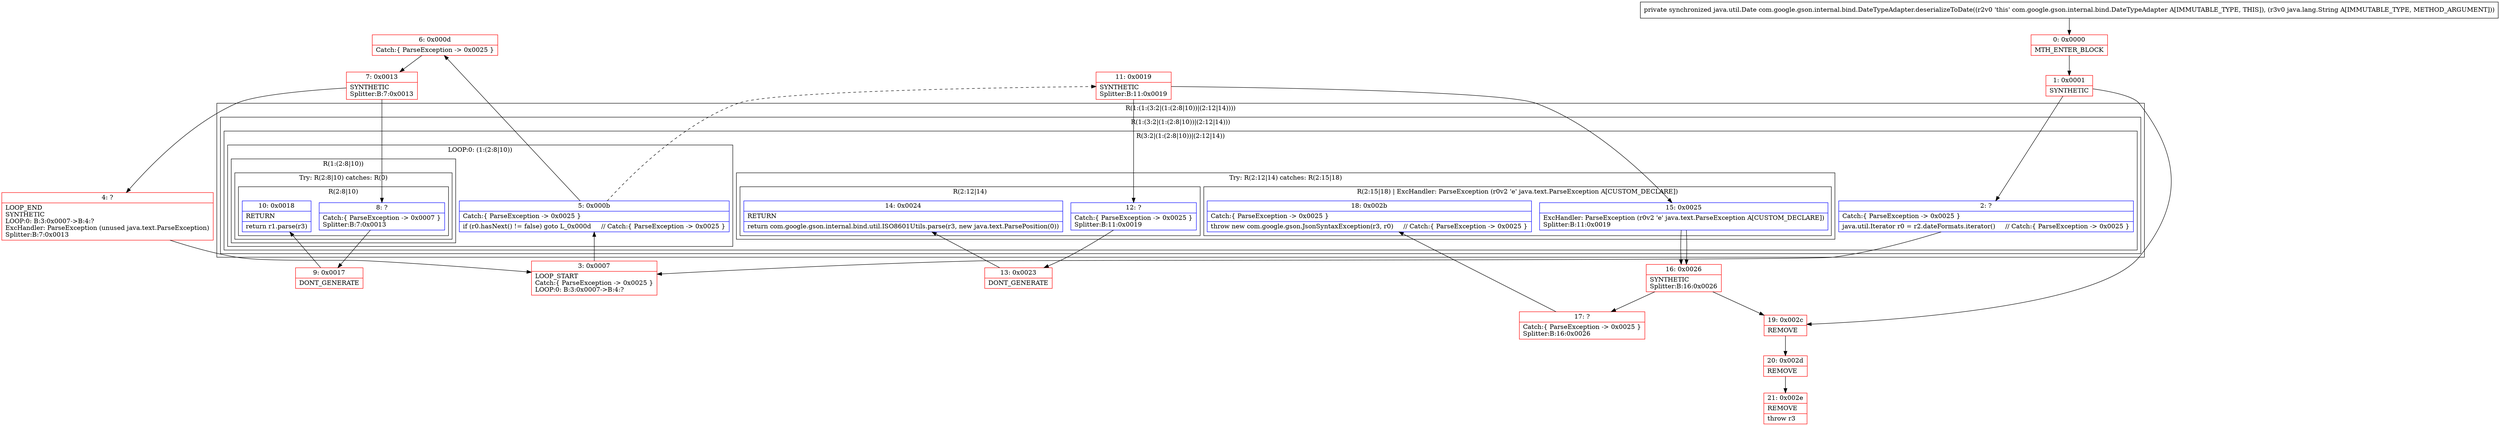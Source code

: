 digraph "CFG forcom.google.gson.internal.bind.DateTypeAdapter.deserializeToDate(Ljava\/lang\/String;)Ljava\/util\/Date;" {
subgraph cluster_Region_2001654981 {
label = "R(1:(1:(3:2|(1:(2:8|10))|(2:12|14))))";
node [shape=record,color=blue];
subgraph cluster_Region_1242776838 {
label = "R(1:(3:2|(1:(2:8|10))|(2:12|14)))";
node [shape=record,color=blue];
subgraph cluster_Region_1141554421 {
label = "R(3:2|(1:(2:8|10))|(2:12|14))";
node [shape=record,color=blue];
Node_2 [shape=record,label="{2\:\ ?|Catch:\{ ParseException \-\> 0x0025 \}\l|java.util.Iterator r0 = r2.dateFormats.iterator()     \/\/ Catch:\{ ParseException \-\> 0x0025 \}\l}"];
subgraph cluster_LoopRegion_1539590287 {
label = "LOOP:0: (1:(2:8|10))";
node [shape=record,color=blue];
Node_5 [shape=record,label="{5\:\ 0x000b|Catch:\{ ParseException \-\> 0x0025 \}\l|if (r0.hasNext() != false) goto L_0x000d     \/\/ Catch:\{ ParseException \-\> 0x0025 \}\l}"];
subgraph cluster_Region_1521309646 {
label = "R(1:(2:8|10))";
node [shape=record,color=blue];
subgraph cluster_TryCatchRegion_172360424 {
label = "Try: R(2:8|10) catches: R(0)";
node [shape=record,color=blue];
subgraph cluster_Region_456849985 {
label = "R(2:8|10)";
node [shape=record,color=blue];
Node_8 [shape=record,label="{8\:\ ?|Catch:\{ ParseException \-\> 0x0007 \}\lSplitter:B:7:0x0013\l}"];
Node_10 [shape=record,label="{10\:\ 0x0018|RETURN\l|return r1.parse(r3)\l}"];
}
subgraph cluster_Region_1656969625 {
label = "R(0) | ExcHandler: ParseException (unused java.text.ParseException)\l";
node [shape=record,color=blue];
}
}
}
}
subgraph cluster_TryCatchRegion_1382052136 {
label = "Try: R(2:12|14) catches: R(2:15|18)";
node [shape=record,color=blue];
subgraph cluster_Region_1745578190 {
label = "R(2:12|14)";
node [shape=record,color=blue];
Node_12 [shape=record,label="{12\:\ ?|Catch:\{ ParseException \-\> 0x0025 \}\lSplitter:B:11:0x0019\l}"];
Node_14 [shape=record,label="{14\:\ 0x0024|RETURN\l|return com.google.gson.internal.bind.util.ISO8601Utils.parse(r3, new java.text.ParsePosition(0))\l}"];
}
subgraph cluster_Region_615481212 {
label = "R(2:15|18) | ExcHandler: ParseException (r0v2 'e' java.text.ParseException A[CUSTOM_DECLARE])\l";
node [shape=record,color=blue];
Node_15 [shape=record,label="{15\:\ 0x0025|ExcHandler: ParseException (r0v2 'e' java.text.ParseException A[CUSTOM_DECLARE])\lSplitter:B:11:0x0019\l}"];
Node_18 [shape=record,label="{18\:\ 0x002b|Catch:\{ ParseException \-\> 0x0025 \}\l|throw new com.google.gson.JsonSyntaxException(r3, r0)     \/\/ Catch:\{ ParseException \-\> 0x0025 \}\l}"];
}
}
}
}
}
subgraph cluster_Region_1656969625 {
label = "R(0) | ExcHandler: ParseException (unused java.text.ParseException)\l";
node [shape=record,color=blue];
}
subgraph cluster_Region_615481212 {
label = "R(2:15|18) | ExcHandler: ParseException (r0v2 'e' java.text.ParseException A[CUSTOM_DECLARE])\l";
node [shape=record,color=blue];
Node_15 [shape=record,label="{15\:\ 0x0025|ExcHandler: ParseException (r0v2 'e' java.text.ParseException A[CUSTOM_DECLARE])\lSplitter:B:11:0x0019\l}"];
Node_18 [shape=record,label="{18\:\ 0x002b|Catch:\{ ParseException \-\> 0x0025 \}\l|throw new com.google.gson.JsonSyntaxException(r3, r0)     \/\/ Catch:\{ ParseException \-\> 0x0025 \}\l}"];
}
Node_0 [shape=record,color=red,label="{0\:\ 0x0000|MTH_ENTER_BLOCK\l}"];
Node_1 [shape=record,color=red,label="{1\:\ 0x0001|SYNTHETIC\l}"];
Node_3 [shape=record,color=red,label="{3\:\ 0x0007|LOOP_START\lCatch:\{ ParseException \-\> 0x0025 \}\lLOOP:0: B:3:0x0007\-\>B:4:?\l}"];
Node_4 [shape=record,color=red,label="{4\:\ ?|LOOP_END\lSYNTHETIC\lLOOP:0: B:3:0x0007\-\>B:4:?\lExcHandler: ParseException (unused java.text.ParseException)\lSplitter:B:7:0x0013\l}"];
Node_6 [shape=record,color=red,label="{6\:\ 0x000d|Catch:\{ ParseException \-\> 0x0025 \}\l}"];
Node_7 [shape=record,color=red,label="{7\:\ 0x0013|SYNTHETIC\lSplitter:B:7:0x0013\l}"];
Node_9 [shape=record,color=red,label="{9\:\ 0x0017|DONT_GENERATE\l}"];
Node_11 [shape=record,color=red,label="{11\:\ 0x0019|SYNTHETIC\lSplitter:B:11:0x0019\l}"];
Node_13 [shape=record,color=red,label="{13\:\ 0x0023|DONT_GENERATE\l}"];
Node_16 [shape=record,color=red,label="{16\:\ 0x0026|SYNTHETIC\lSplitter:B:16:0x0026\l}"];
Node_17 [shape=record,color=red,label="{17\:\ ?|Catch:\{ ParseException \-\> 0x0025 \}\lSplitter:B:16:0x0026\l}"];
Node_19 [shape=record,color=red,label="{19\:\ 0x002c|REMOVE\l}"];
Node_20 [shape=record,color=red,label="{20\:\ 0x002d|REMOVE\l}"];
Node_21 [shape=record,color=red,label="{21\:\ 0x002e|REMOVE\l|throw r3\l}"];
MethodNode[shape=record,label="{private synchronized java.util.Date com.google.gson.internal.bind.DateTypeAdapter.deserializeToDate((r2v0 'this' com.google.gson.internal.bind.DateTypeAdapter A[IMMUTABLE_TYPE, THIS]), (r3v0 java.lang.String A[IMMUTABLE_TYPE, METHOD_ARGUMENT])) }"];
MethodNode -> Node_0;
Node_2 -> Node_3;
Node_5 -> Node_6;
Node_5 -> Node_11[style=dashed];
Node_8 -> Node_9;
Node_12 -> Node_13;
Node_15 -> Node_16;
Node_15 -> Node_16;
Node_0 -> Node_1;
Node_1 -> Node_2;
Node_1 -> Node_19;
Node_3 -> Node_5;
Node_4 -> Node_3;
Node_6 -> Node_7;
Node_7 -> Node_8;
Node_7 -> Node_4;
Node_9 -> Node_10;
Node_11 -> Node_12;
Node_11 -> Node_15;
Node_13 -> Node_14;
Node_16 -> Node_17;
Node_16 -> Node_19;
Node_17 -> Node_18;
Node_19 -> Node_20;
Node_20 -> Node_21;
}

